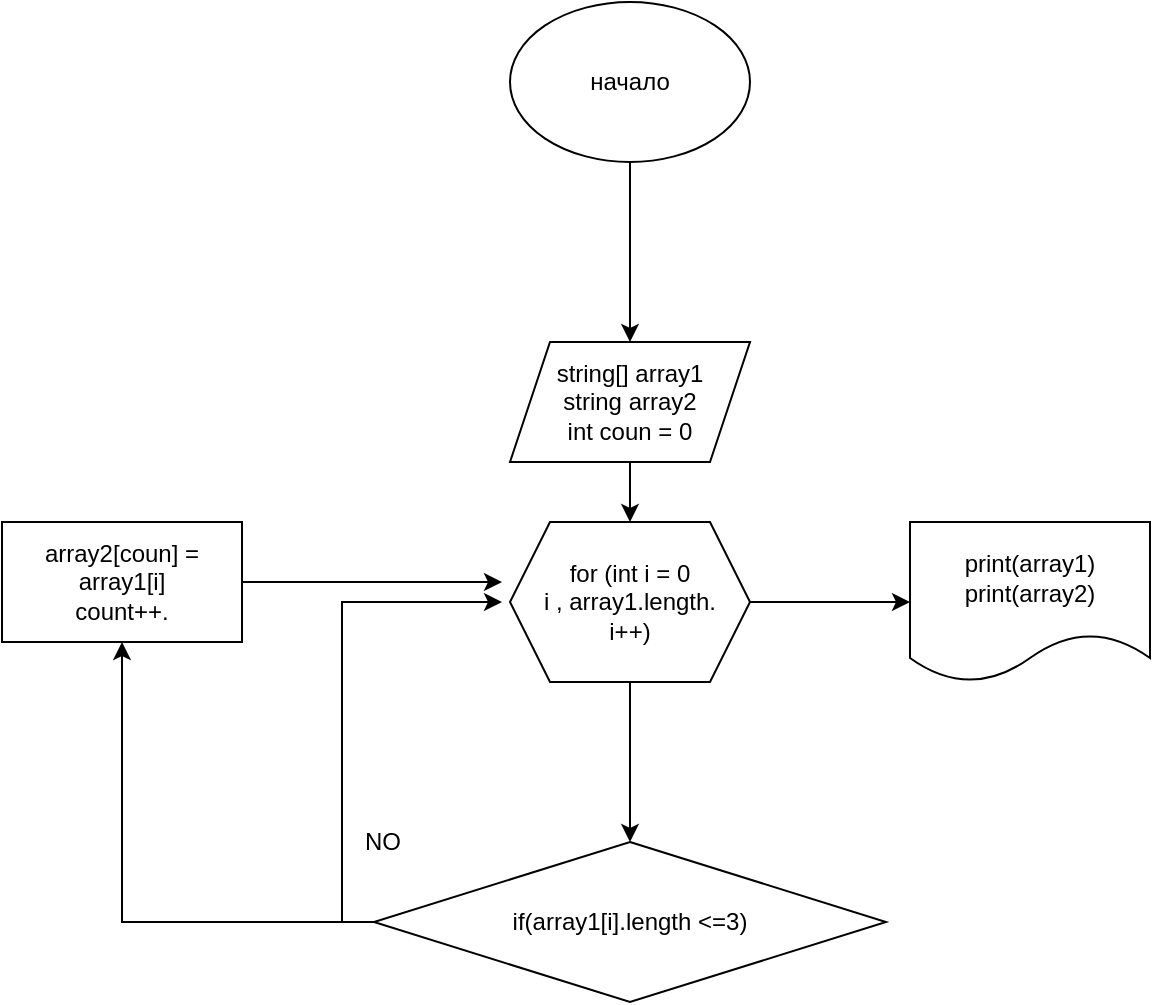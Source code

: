 <mxfile version="20.4.0" type="device"><diagram id="C5RBs43oDa-KdzZeNtuy" name="Page-1"><mxGraphModel dx="2062" dy="762" grid="1" gridSize="10" guides="1" tooltips="1" connect="1" arrows="1" fold="1" page="1" pageScale="1" pageWidth="827" pageHeight="1169" math="0" shadow="0"><root><mxCell id="WIyWlLk6GJQsqaUBKTNV-0"/><mxCell id="WIyWlLk6GJQsqaUBKTNV-1" parent="WIyWlLk6GJQsqaUBKTNV-0"/><mxCell id="phzIffD4pauKsttunQmv-19" value="" style="edgeStyle=orthogonalEdgeStyle;rounded=0;orthogonalLoop=1;jettySize=auto;html=1;" edge="1" parent="WIyWlLk6GJQsqaUBKTNV-1" source="phzIffD4pauKsttunQmv-0" target="phzIffD4pauKsttunQmv-18"><mxGeometry relative="1" as="geometry"/></mxCell><mxCell id="phzIffD4pauKsttunQmv-0" value="&lt;font style=&quot;vertical-align: inherit;&quot;&gt;&lt;font style=&quot;vertical-align: inherit;&quot;&gt;начало&lt;/font&gt;&lt;/font&gt;" style="ellipse;whiteSpace=wrap;html=1;" vertex="1" parent="WIyWlLk6GJQsqaUBKTNV-1"><mxGeometry x="354" y="50" width="120" height="80" as="geometry"/></mxCell><mxCell id="phzIffD4pauKsttunQmv-21" value="" style="edgeStyle=orthogonalEdgeStyle;rounded=0;orthogonalLoop=1;jettySize=auto;html=1;" edge="1" parent="WIyWlLk6GJQsqaUBKTNV-1" source="phzIffD4pauKsttunQmv-18" target="phzIffD4pauKsttunQmv-20"><mxGeometry relative="1" as="geometry"/></mxCell><mxCell id="phzIffD4pauKsttunQmv-18" value="string[] array1&lt;br&gt;string array2&lt;br&gt;int coun = 0" style="shape=parallelogram;perimeter=parallelogramPerimeter;whiteSpace=wrap;html=1;fixedSize=1;" vertex="1" parent="WIyWlLk6GJQsqaUBKTNV-1"><mxGeometry x="354" y="220" width="120" height="60" as="geometry"/></mxCell><mxCell id="phzIffD4pauKsttunQmv-23" value="" style="edgeStyle=orthogonalEdgeStyle;rounded=0;orthogonalLoop=1;jettySize=auto;html=1;" edge="1" parent="WIyWlLk6GJQsqaUBKTNV-1" source="phzIffD4pauKsttunQmv-20" target="phzIffD4pauKsttunQmv-22"><mxGeometry relative="1" as="geometry"/></mxCell><mxCell id="phzIffD4pauKsttunQmv-30" value="" style="edgeStyle=orthogonalEdgeStyle;rounded=0;orthogonalLoop=1;jettySize=auto;html=1;" edge="1" parent="WIyWlLk6GJQsqaUBKTNV-1" source="phzIffD4pauKsttunQmv-20" target="phzIffD4pauKsttunQmv-29"><mxGeometry relative="1" as="geometry"/></mxCell><mxCell id="phzIffD4pauKsttunQmv-20" value="for (int i = 0&lt;br&gt;i , array1.length.&lt;br&gt;i++)" style="shape=hexagon;perimeter=hexagonPerimeter2;whiteSpace=wrap;html=1;fixedSize=1;" vertex="1" parent="WIyWlLk6GJQsqaUBKTNV-1"><mxGeometry x="354" y="310" width="120" height="80" as="geometry"/></mxCell><mxCell id="phzIffD4pauKsttunQmv-24" style="edgeStyle=orthogonalEdgeStyle;rounded=0;orthogonalLoop=1;jettySize=auto;html=1;" edge="1" parent="WIyWlLk6GJQsqaUBKTNV-1" source="phzIffD4pauKsttunQmv-22"><mxGeometry relative="1" as="geometry"><mxPoint x="350" y="350" as="targetPoint"/><Array as="points"><mxPoint x="270" y="510"/><mxPoint x="270" y="350"/></Array></mxGeometry></mxCell><mxCell id="phzIffD4pauKsttunQmv-27" value="" style="edgeStyle=orthogonalEdgeStyle;rounded=0;orthogonalLoop=1;jettySize=auto;html=1;" edge="1" parent="WIyWlLk6GJQsqaUBKTNV-1" source="phzIffD4pauKsttunQmv-22" target="phzIffD4pauKsttunQmv-26"><mxGeometry relative="1" as="geometry"/></mxCell><mxCell id="phzIffD4pauKsttunQmv-22" value="if(array1[i].length &amp;lt;=3)" style="rhombus;whiteSpace=wrap;html=1;" vertex="1" parent="WIyWlLk6GJQsqaUBKTNV-1"><mxGeometry x="286" y="470" width="256" height="80" as="geometry"/></mxCell><mxCell id="phzIffD4pauKsttunQmv-25" value="NO" style="text;html=1;align=center;verticalAlign=middle;resizable=0;points=[];autosize=1;strokeColor=none;fillColor=none;" vertex="1" parent="WIyWlLk6GJQsqaUBKTNV-1"><mxGeometry x="270" y="455" width="40" height="30" as="geometry"/></mxCell><mxCell id="phzIffD4pauKsttunQmv-28" style="edgeStyle=orthogonalEdgeStyle;rounded=0;orthogonalLoop=1;jettySize=auto;html=1;" edge="1" parent="WIyWlLk6GJQsqaUBKTNV-1" source="phzIffD4pauKsttunQmv-26"><mxGeometry relative="1" as="geometry"><mxPoint x="350" y="340" as="targetPoint"/></mxGeometry></mxCell><mxCell id="phzIffD4pauKsttunQmv-26" value="array2[coun] = array1[i]&lt;br&gt;count++." style="whiteSpace=wrap;html=1;" vertex="1" parent="WIyWlLk6GJQsqaUBKTNV-1"><mxGeometry x="100" y="310" width="120" height="60" as="geometry"/></mxCell><mxCell id="phzIffD4pauKsttunQmv-29" value="print(array1)&lt;br&gt;print(array2)" style="shape=document;whiteSpace=wrap;html=1;boundedLbl=1;" vertex="1" parent="WIyWlLk6GJQsqaUBKTNV-1"><mxGeometry x="554" y="310" width="120" height="80" as="geometry"/></mxCell></root></mxGraphModel></diagram></mxfile>